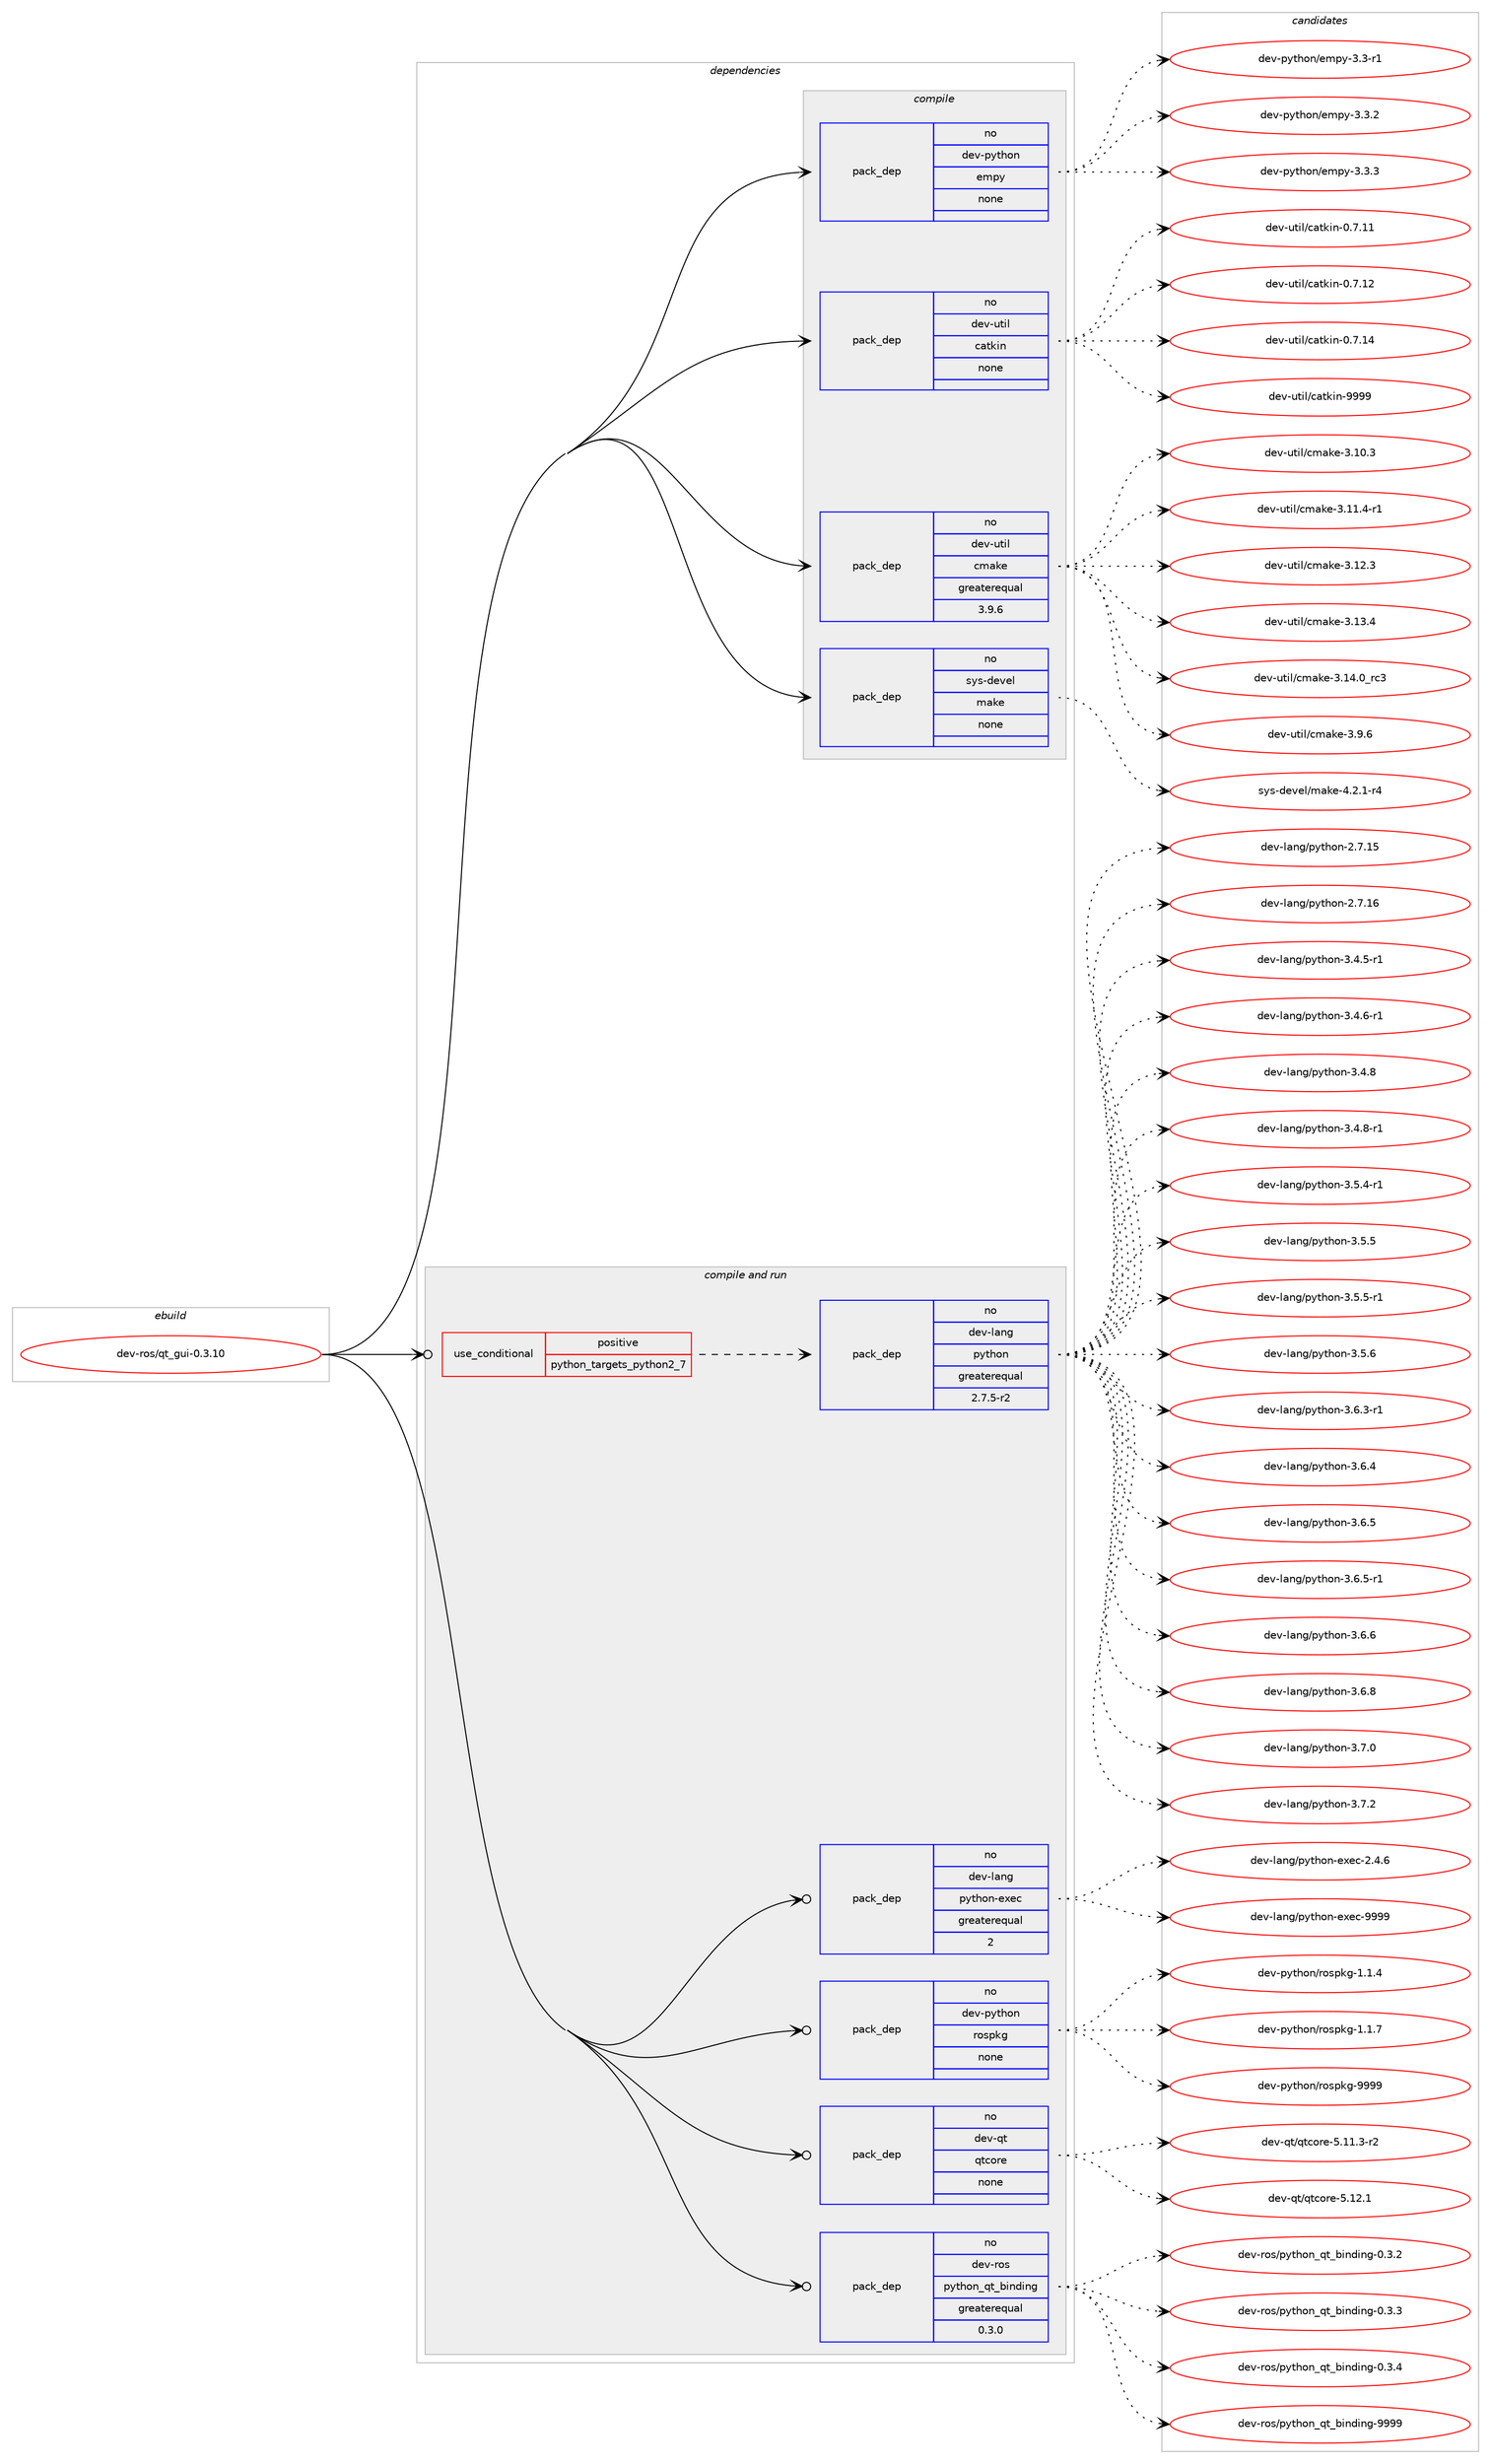 digraph prolog {

# *************
# Graph options
# *************

newrank=true;
concentrate=true;
compound=true;
graph [rankdir=LR,fontname=Helvetica,fontsize=10,ranksep=1.5];#, ranksep=2.5, nodesep=0.2];
edge  [arrowhead=vee];
node  [fontname=Helvetica,fontsize=10];

# **********
# The ebuild
# **********

subgraph cluster_leftcol {
color=gray;
rank=same;
label=<<i>ebuild</i>>;
id [label="dev-ros/qt_gui-0.3.10", color=red, width=4, href="../dev-ros/qt_gui-0.3.10.svg"];
}

# ****************
# The dependencies
# ****************

subgraph cluster_midcol {
color=gray;
label=<<i>dependencies</i>>;
subgraph cluster_compile {
fillcolor="#eeeeee";
style=filled;
label=<<i>compile</i>>;
subgraph pack1049576 {
dependency1462434 [label=<<TABLE BORDER="0" CELLBORDER="1" CELLSPACING="0" CELLPADDING="4" WIDTH="220"><TR><TD ROWSPAN="6" CELLPADDING="30">pack_dep</TD></TR><TR><TD WIDTH="110">no</TD></TR><TR><TD>dev-python</TD></TR><TR><TD>empy</TD></TR><TR><TD>none</TD></TR><TR><TD></TD></TR></TABLE>>, shape=none, color=blue];
}
id:e -> dependency1462434:w [weight=20,style="solid",arrowhead="vee"];
subgraph pack1049577 {
dependency1462435 [label=<<TABLE BORDER="0" CELLBORDER="1" CELLSPACING="0" CELLPADDING="4" WIDTH="220"><TR><TD ROWSPAN="6" CELLPADDING="30">pack_dep</TD></TR><TR><TD WIDTH="110">no</TD></TR><TR><TD>dev-util</TD></TR><TR><TD>catkin</TD></TR><TR><TD>none</TD></TR><TR><TD></TD></TR></TABLE>>, shape=none, color=blue];
}
id:e -> dependency1462435:w [weight=20,style="solid",arrowhead="vee"];
subgraph pack1049578 {
dependency1462436 [label=<<TABLE BORDER="0" CELLBORDER="1" CELLSPACING="0" CELLPADDING="4" WIDTH="220"><TR><TD ROWSPAN="6" CELLPADDING="30">pack_dep</TD></TR><TR><TD WIDTH="110">no</TD></TR><TR><TD>dev-util</TD></TR><TR><TD>cmake</TD></TR><TR><TD>greaterequal</TD></TR><TR><TD>3.9.6</TD></TR></TABLE>>, shape=none, color=blue];
}
id:e -> dependency1462436:w [weight=20,style="solid",arrowhead="vee"];
subgraph pack1049579 {
dependency1462437 [label=<<TABLE BORDER="0" CELLBORDER="1" CELLSPACING="0" CELLPADDING="4" WIDTH="220"><TR><TD ROWSPAN="6" CELLPADDING="30">pack_dep</TD></TR><TR><TD WIDTH="110">no</TD></TR><TR><TD>sys-devel</TD></TR><TR><TD>make</TD></TR><TR><TD>none</TD></TR><TR><TD></TD></TR></TABLE>>, shape=none, color=blue];
}
id:e -> dependency1462437:w [weight=20,style="solid",arrowhead="vee"];
}
subgraph cluster_compileandrun {
fillcolor="#eeeeee";
style=filled;
label=<<i>compile and run</i>>;
subgraph cond389468 {
dependency1462438 [label=<<TABLE BORDER="0" CELLBORDER="1" CELLSPACING="0" CELLPADDING="4"><TR><TD ROWSPAN="3" CELLPADDING="10">use_conditional</TD></TR><TR><TD>positive</TD></TR><TR><TD>python_targets_python2_7</TD></TR></TABLE>>, shape=none, color=red];
subgraph pack1049580 {
dependency1462439 [label=<<TABLE BORDER="0" CELLBORDER="1" CELLSPACING="0" CELLPADDING="4" WIDTH="220"><TR><TD ROWSPAN="6" CELLPADDING="30">pack_dep</TD></TR><TR><TD WIDTH="110">no</TD></TR><TR><TD>dev-lang</TD></TR><TR><TD>python</TD></TR><TR><TD>greaterequal</TD></TR><TR><TD>2.7.5-r2</TD></TR></TABLE>>, shape=none, color=blue];
}
dependency1462438:e -> dependency1462439:w [weight=20,style="dashed",arrowhead="vee"];
}
id:e -> dependency1462438:w [weight=20,style="solid",arrowhead="odotvee"];
subgraph pack1049581 {
dependency1462440 [label=<<TABLE BORDER="0" CELLBORDER="1" CELLSPACING="0" CELLPADDING="4" WIDTH="220"><TR><TD ROWSPAN="6" CELLPADDING="30">pack_dep</TD></TR><TR><TD WIDTH="110">no</TD></TR><TR><TD>dev-lang</TD></TR><TR><TD>python-exec</TD></TR><TR><TD>greaterequal</TD></TR><TR><TD>2</TD></TR></TABLE>>, shape=none, color=blue];
}
id:e -> dependency1462440:w [weight=20,style="solid",arrowhead="odotvee"];
subgraph pack1049582 {
dependency1462441 [label=<<TABLE BORDER="0" CELLBORDER="1" CELLSPACING="0" CELLPADDING="4" WIDTH="220"><TR><TD ROWSPAN="6" CELLPADDING="30">pack_dep</TD></TR><TR><TD WIDTH="110">no</TD></TR><TR><TD>dev-python</TD></TR><TR><TD>rospkg</TD></TR><TR><TD>none</TD></TR><TR><TD></TD></TR></TABLE>>, shape=none, color=blue];
}
id:e -> dependency1462441:w [weight=20,style="solid",arrowhead="odotvee"];
subgraph pack1049583 {
dependency1462442 [label=<<TABLE BORDER="0" CELLBORDER="1" CELLSPACING="0" CELLPADDING="4" WIDTH="220"><TR><TD ROWSPAN="6" CELLPADDING="30">pack_dep</TD></TR><TR><TD WIDTH="110">no</TD></TR><TR><TD>dev-qt</TD></TR><TR><TD>qtcore</TD></TR><TR><TD>none</TD></TR><TR><TD></TD></TR></TABLE>>, shape=none, color=blue];
}
id:e -> dependency1462442:w [weight=20,style="solid",arrowhead="odotvee"];
subgraph pack1049584 {
dependency1462443 [label=<<TABLE BORDER="0" CELLBORDER="1" CELLSPACING="0" CELLPADDING="4" WIDTH="220"><TR><TD ROWSPAN="6" CELLPADDING="30">pack_dep</TD></TR><TR><TD WIDTH="110">no</TD></TR><TR><TD>dev-ros</TD></TR><TR><TD>python_qt_binding</TD></TR><TR><TD>greaterequal</TD></TR><TR><TD>0.3.0</TD></TR></TABLE>>, shape=none, color=blue];
}
id:e -> dependency1462443:w [weight=20,style="solid",arrowhead="odotvee"];
}
subgraph cluster_run {
fillcolor="#eeeeee";
style=filled;
label=<<i>run</i>>;
}
}

# **************
# The candidates
# **************

subgraph cluster_choices {
rank=same;
color=gray;
label=<<i>candidates</i>>;

subgraph choice1049576 {
color=black;
nodesep=1;
choice1001011184511212111610411111047101109112121455146514511449 [label="dev-python/empy-3.3-r1", color=red, width=4,href="../dev-python/empy-3.3-r1.svg"];
choice1001011184511212111610411111047101109112121455146514650 [label="dev-python/empy-3.3.2", color=red, width=4,href="../dev-python/empy-3.3.2.svg"];
choice1001011184511212111610411111047101109112121455146514651 [label="dev-python/empy-3.3.3", color=red, width=4,href="../dev-python/empy-3.3.3.svg"];
dependency1462434:e -> choice1001011184511212111610411111047101109112121455146514511449:w [style=dotted,weight="100"];
dependency1462434:e -> choice1001011184511212111610411111047101109112121455146514650:w [style=dotted,weight="100"];
dependency1462434:e -> choice1001011184511212111610411111047101109112121455146514651:w [style=dotted,weight="100"];
}
subgraph choice1049577 {
color=black;
nodesep=1;
choice1001011184511711610510847999711610710511045484655464949 [label="dev-util/catkin-0.7.11", color=red, width=4,href="../dev-util/catkin-0.7.11.svg"];
choice1001011184511711610510847999711610710511045484655464950 [label="dev-util/catkin-0.7.12", color=red, width=4,href="../dev-util/catkin-0.7.12.svg"];
choice1001011184511711610510847999711610710511045484655464952 [label="dev-util/catkin-0.7.14", color=red, width=4,href="../dev-util/catkin-0.7.14.svg"];
choice100101118451171161051084799971161071051104557575757 [label="dev-util/catkin-9999", color=red, width=4,href="../dev-util/catkin-9999.svg"];
dependency1462435:e -> choice1001011184511711610510847999711610710511045484655464949:w [style=dotted,weight="100"];
dependency1462435:e -> choice1001011184511711610510847999711610710511045484655464950:w [style=dotted,weight="100"];
dependency1462435:e -> choice1001011184511711610510847999711610710511045484655464952:w [style=dotted,weight="100"];
dependency1462435:e -> choice100101118451171161051084799971161071051104557575757:w [style=dotted,weight="100"];
}
subgraph choice1049578 {
color=black;
nodesep=1;
choice1001011184511711610510847991099710710145514649484651 [label="dev-util/cmake-3.10.3", color=red, width=4,href="../dev-util/cmake-3.10.3.svg"];
choice10010111845117116105108479910997107101455146494946524511449 [label="dev-util/cmake-3.11.4-r1", color=red, width=4,href="../dev-util/cmake-3.11.4-r1.svg"];
choice1001011184511711610510847991099710710145514649504651 [label="dev-util/cmake-3.12.3", color=red, width=4,href="../dev-util/cmake-3.12.3.svg"];
choice1001011184511711610510847991099710710145514649514652 [label="dev-util/cmake-3.13.4", color=red, width=4,href="../dev-util/cmake-3.13.4.svg"];
choice1001011184511711610510847991099710710145514649524648951149951 [label="dev-util/cmake-3.14.0_rc3", color=red, width=4,href="../dev-util/cmake-3.14.0_rc3.svg"];
choice10010111845117116105108479910997107101455146574654 [label="dev-util/cmake-3.9.6", color=red, width=4,href="../dev-util/cmake-3.9.6.svg"];
dependency1462436:e -> choice1001011184511711610510847991099710710145514649484651:w [style=dotted,weight="100"];
dependency1462436:e -> choice10010111845117116105108479910997107101455146494946524511449:w [style=dotted,weight="100"];
dependency1462436:e -> choice1001011184511711610510847991099710710145514649504651:w [style=dotted,weight="100"];
dependency1462436:e -> choice1001011184511711610510847991099710710145514649514652:w [style=dotted,weight="100"];
dependency1462436:e -> choice1001011184511711610510847991099710710145514649524648951149951:w [style=dotted,weight="100"];
dependency1462436:e -> choice10010111845117116105108479910997107101455146574654:w [style=dotted,weight="100"];
}
subgraph choice1049579 {
color=black;
nodesep=1;
choice1151211154510010111810110847109971071014552465046494511452 [label="sys-devel/make-4.2.1-r4", color=red, width=4,href="../sys-devel/make-4.2.1-r4.svg"];
dependency1462437:e -> choice1151211154510010111810110847109971071014552465046494511452:w [style=dotted,weight="100"];
}
subgraph choice1049580 {
color=black;
nodesep=1;
choice10010111845108971101034711212111610411111045504655464953 [label="dev-lang/python-2.7.15", color=red, width=4,href="../dev-lang/python-2.7.15.svg"];
choice10010111845108971101034711212111610411111045504655464954 [label="dev-lang/python-2.7.16", color=red, width=4,href="../dev-lang/python-2.7.16.svg"];
choice1001011184510897110103471121211161041111104551465246534511449 [label="dev-lang/python-3.4.5-r1", color=red, width=4,href="../dev-lang/python-3.4.5-r1.svg"];
choice1001011184510897110103471121211161041111104551465246544511449 [label="dev-lang/python-3.4.6-r1", color=red, width=4,href="../dev-lang/python-3.4.6-r1.svg"];
choice100101118451089711010347112121116104111110455146524656 [label="dev-lang/python-3.4.8", color=red, width=4,href="../dev-lang/python-3.4.8.svg"];
choice1001011184510897110103471121211161041111104551465246564511449 [label="dev-lang/python-3.4.8-r1", color=red, width=4,href="../dev-lang/python-3.4.8-r1.svg"];
choice1001011184510897110103471121211161041111104551465346524511449 [label="dev-lang/python-3.5.4-r1", color=red, width=4,href="../dev-lang/python-3.5.4-r1.svg"];
choice100101118451089711010347112121116104111110455146534653 [label="dev-lang/python-3.5.5", color=red, width=4,href="../dev-lang/python-3.5.5.svg"];
choice1001011184510897110103471121211161041111104551465346534511449 [label="dev-lang/python-3.5.5-r1", color=red, width=4,href="../dev-lang/python-3.5.5-r1.svg"];
choice100101118451089711010347112121116104111110455146534654 [label="dev-lang/python-3.5.6", color=red, width=4,href="../dev-lang/python-3.5.6.svg"];
choice1001011184510897110103471121211161041111104551465446514511449 [label="dev-lang/python-3.6.3-r1", color=red, width=4,href="../dev-lang/python-3.6.3-r1.svg"];
choice100101118451089711010347112121116104111110455146544652 [label="dev-lang/python-3.6.4", color=red, width=4,href="../dev-lang/python-3.6.4.svg"];
choice100101118451089711010347112121116104111110455146544653 [label="dev-lang/python-3.6.5", color=red, width=4,href="../dev-lang/python-3.6.5.svg"];
choice1001011184510897110103471121211161041111104551465446534511449 [label="dev-lang/python-3.6.5-r1", color=red, width=4,href="../dev-lang/python-3.6.5-r1.svg"];
choice100101118451089711010347112121116104111110455146544654 [label="dev-lang/python-3.6.6", color=red, width=4,href="../dev-lang/python-3.6.6.svg"];
choice100101118451089711010347112121116104111110455146544656 [label="dev-lang/python-3.6.8", color=red, width=4,href="../dev-lang/python-3.6.8.svg"];
choice100101118451089711010347112121116104111110455146554648 [label="dev-lang/python-3.7.0", color=red, width=4,href="../dev-lang/python-3.7.0.svg"];
choice100101118451089711010347112121116104111110455146554650 [label="dev-lang/python-3.7.2", color=red, width=4,href="../dev-lang/python-3.7.2.svg"];
dependency1462439:e -> choice10010111845108971101034711212111610411111045504655464953:w [style=dotted,weight="100"];
dependency1462439:e -> choice10010111845108971101034711212111610411111045504655464954:w [style=dotted,weight="100"];
dependency1462439:e -> choice1001011184510897110103471121211161041111104551465246534511449:w [style=dotted,weight="100"];
dependency1462439:e -> choice1001011184510897110103471121211161041111104551465246544511449:w [style=dotted,weight="100"];
dependency1462439:e -> choice100101118451089711010347112121116104111110455146524656:w [style=dotted,weight="100"];
dependency1462439:e -> choice1001011184510897110103471121211161041111104551465246564511449:w [style=dotted,weight="100"];
dependency1462439:e -> choice1001011184510897110103471121211161041111104551465346524511449:w [style=dotted,weight="100"];
dependency1462439:e -> choice100101118451089711010347112121116104111110455146534653:w [style=dotted,weight="100"];
dependency1462439:e -> choice1001011184510897110103471121211161041111104551465346534511449:w [style=dotted,weight="100"];
dependency1462439:e -> choice100101118451089711010347112121116104111110455146534654:w [style=dotted,weight="100"];
dependency1462439:e -> choice1001011184510897110103471121211161041111104551465446514511449:w [style=dotted,weight="100"];
dependency1462439:e -> choice100101118451089711010347112121116104111110455146544652:w [style=dotted,weight="100"];
dependency1462439:e -> choice100101118451089711010347112121116104111110455146544653:w [style=dotted,weight="100"];
dependency1462439:e -> choice1001011184510897110103471121211161041111104551465446534511449:w [style=dotted,weight="100"];
dependency1462439:e -> choice100101118451089711010347112121116104111110455146544654:w [style=dotted,weight="100"];
dependency1462439:e -> choice100101118451089711010347112121116104111110455146544656:w [style=dotted,weight="100"];
dependency1462439:e -> choice100101118451089711010347112121116104111110455146554648:w [style=dotted,weight="100"];
dependency1462439:e -> choice100101118451089711010347112121116104111110455146554650:w [style=dotted,weight="100"];
}
subgraph choice1049581 {
color=black;
nodesep=1;
choice1001011184510897110103471121211161041111104510112010199455046524654 [label="dev-lang/python-exec-2.4.6", color=red, width=4,href="../dev-lang/python-exec-2.4.6.svg"];
choice10010111845108971101034711212111610411111045101120101994557575757 [label="dev-lang/python-exec-9999", color=red, width=4,href="../dev-lang/python-exec-9999.svg"];
dependency1462440:e -> choice1001011184510897110103471121211161041111104510112010199455046524654:w [style=dotted,weight="100"];
dependency1462440:e -> choice10010111845108971101034711212111610411111045101120101994557575757:w [style=dotted,weight="100"];
}
subgraph choice1049582 {
color=black;
nodesep=1;
choice1001011184511212111610411111047114111115112107103454946494652 [label="dev-python/rospkg-1.1.4", color=red, width=4,href="../dev-python/rospkg-1.1.4.svg"];
choice1001011184511212111610411111047114111115112107103454946494655 [label="dev-python/rospkg-1.1.7", color=red, width=4,href="../dev-python/rospkg-1.1.7.svg"];
choice10010111845112121116104111110471141111151121071034557575757 [label="dev-python/rospkg-9999", color=red, width=4,href="../dev-python/rospkg-9999.svg"];
dependency1462441:e -> choice1001011184511212111610411111047114111115112107103454946494652:w [style=dotted,weight="100"];
dependency1462441:e -> choice1001011184511212111610411111047114111115112107103454946494655:w [style=dotted,weight="100"];
dependency1462441:e -> choice10010111845112121116104111110471141111151121071034557575757:w [style=dotted,weight="100"];
}
subgraph choice1049583 {
color=black;
nodesep=1;
choice100101118451131164711311699111114101455346494946514511450 [label="dev-qt/qtcore-5.11.3-r2", color=red, width=4,href="../dev-qt/qtcore-5.11.3-r2.svg"];
choice10010111845113116471131169911111410145534649504649 [label="dev-qt/qtcore-5.12.1", color=red, width=4,href="../dev-qt/qtcore-5.12.1.svg"];
dependency1462442:e -> choice100101118451131164711311699111114101455346494946514511450:w [style=dotted,weight="100"];
dependency1462442:e -> choice10010111845113116471131169911111410145534649504649:w [style=dotted,weight="100"];
}
subgraph choice1049584 {
color=black;
nodesep=1;
choice1001011184511411111547112121116104111110951131169598105110100105110103454846514650 [label="dev-ros/python_qt_binding-0.3.2", color=red, width=4,href="../dev-ros/python_qt_binding-0.3.2.svg"];
choice1001011184511411111547112121116104111110951131169598105110100105110103454846514651 [label="dev-ros/python_qt_binding-0.3.3", color=red, width=4,href="../dev-ros/python_qt_binding-0.3.3.svg"];
choice1001011184511411111547112121116104111110951131169598105110100105110103454846514652 [label="dev-ros/python_qt_binding-0.3.4", color=red, width=4,href="../dev-ros/python_qt_binding-0.3.4.svg"];
choice10010111845114111115471121211161041111109511311695981051101001051101034557575757 [label="dev-ros/python_qt_binding-9999", color=red, width=4,href="../dev-ros/python_qt_binding-9999.svg"];
dependency1462443:e -> choice1001011184511411111547112121116104111110951131169598105110100105110103454846514650:w [style=dotted,weight="100"];
dependency1462443:e -> choice1001011184511411111547112121116104111110951131169598105110100105110103454846514651:w [style=dotted,weight="100"];
dependency1462443:e -> choice1001011184511411111547112121116104111110951131169598105110100105110103454846514652:w [style=dotted,weight="100"];
dependency1462443:e -> choice10010111845114111115471121211161041111109511311695981051101001051101034557575757:w [style=dotted,weight="100"];
}
}

}
